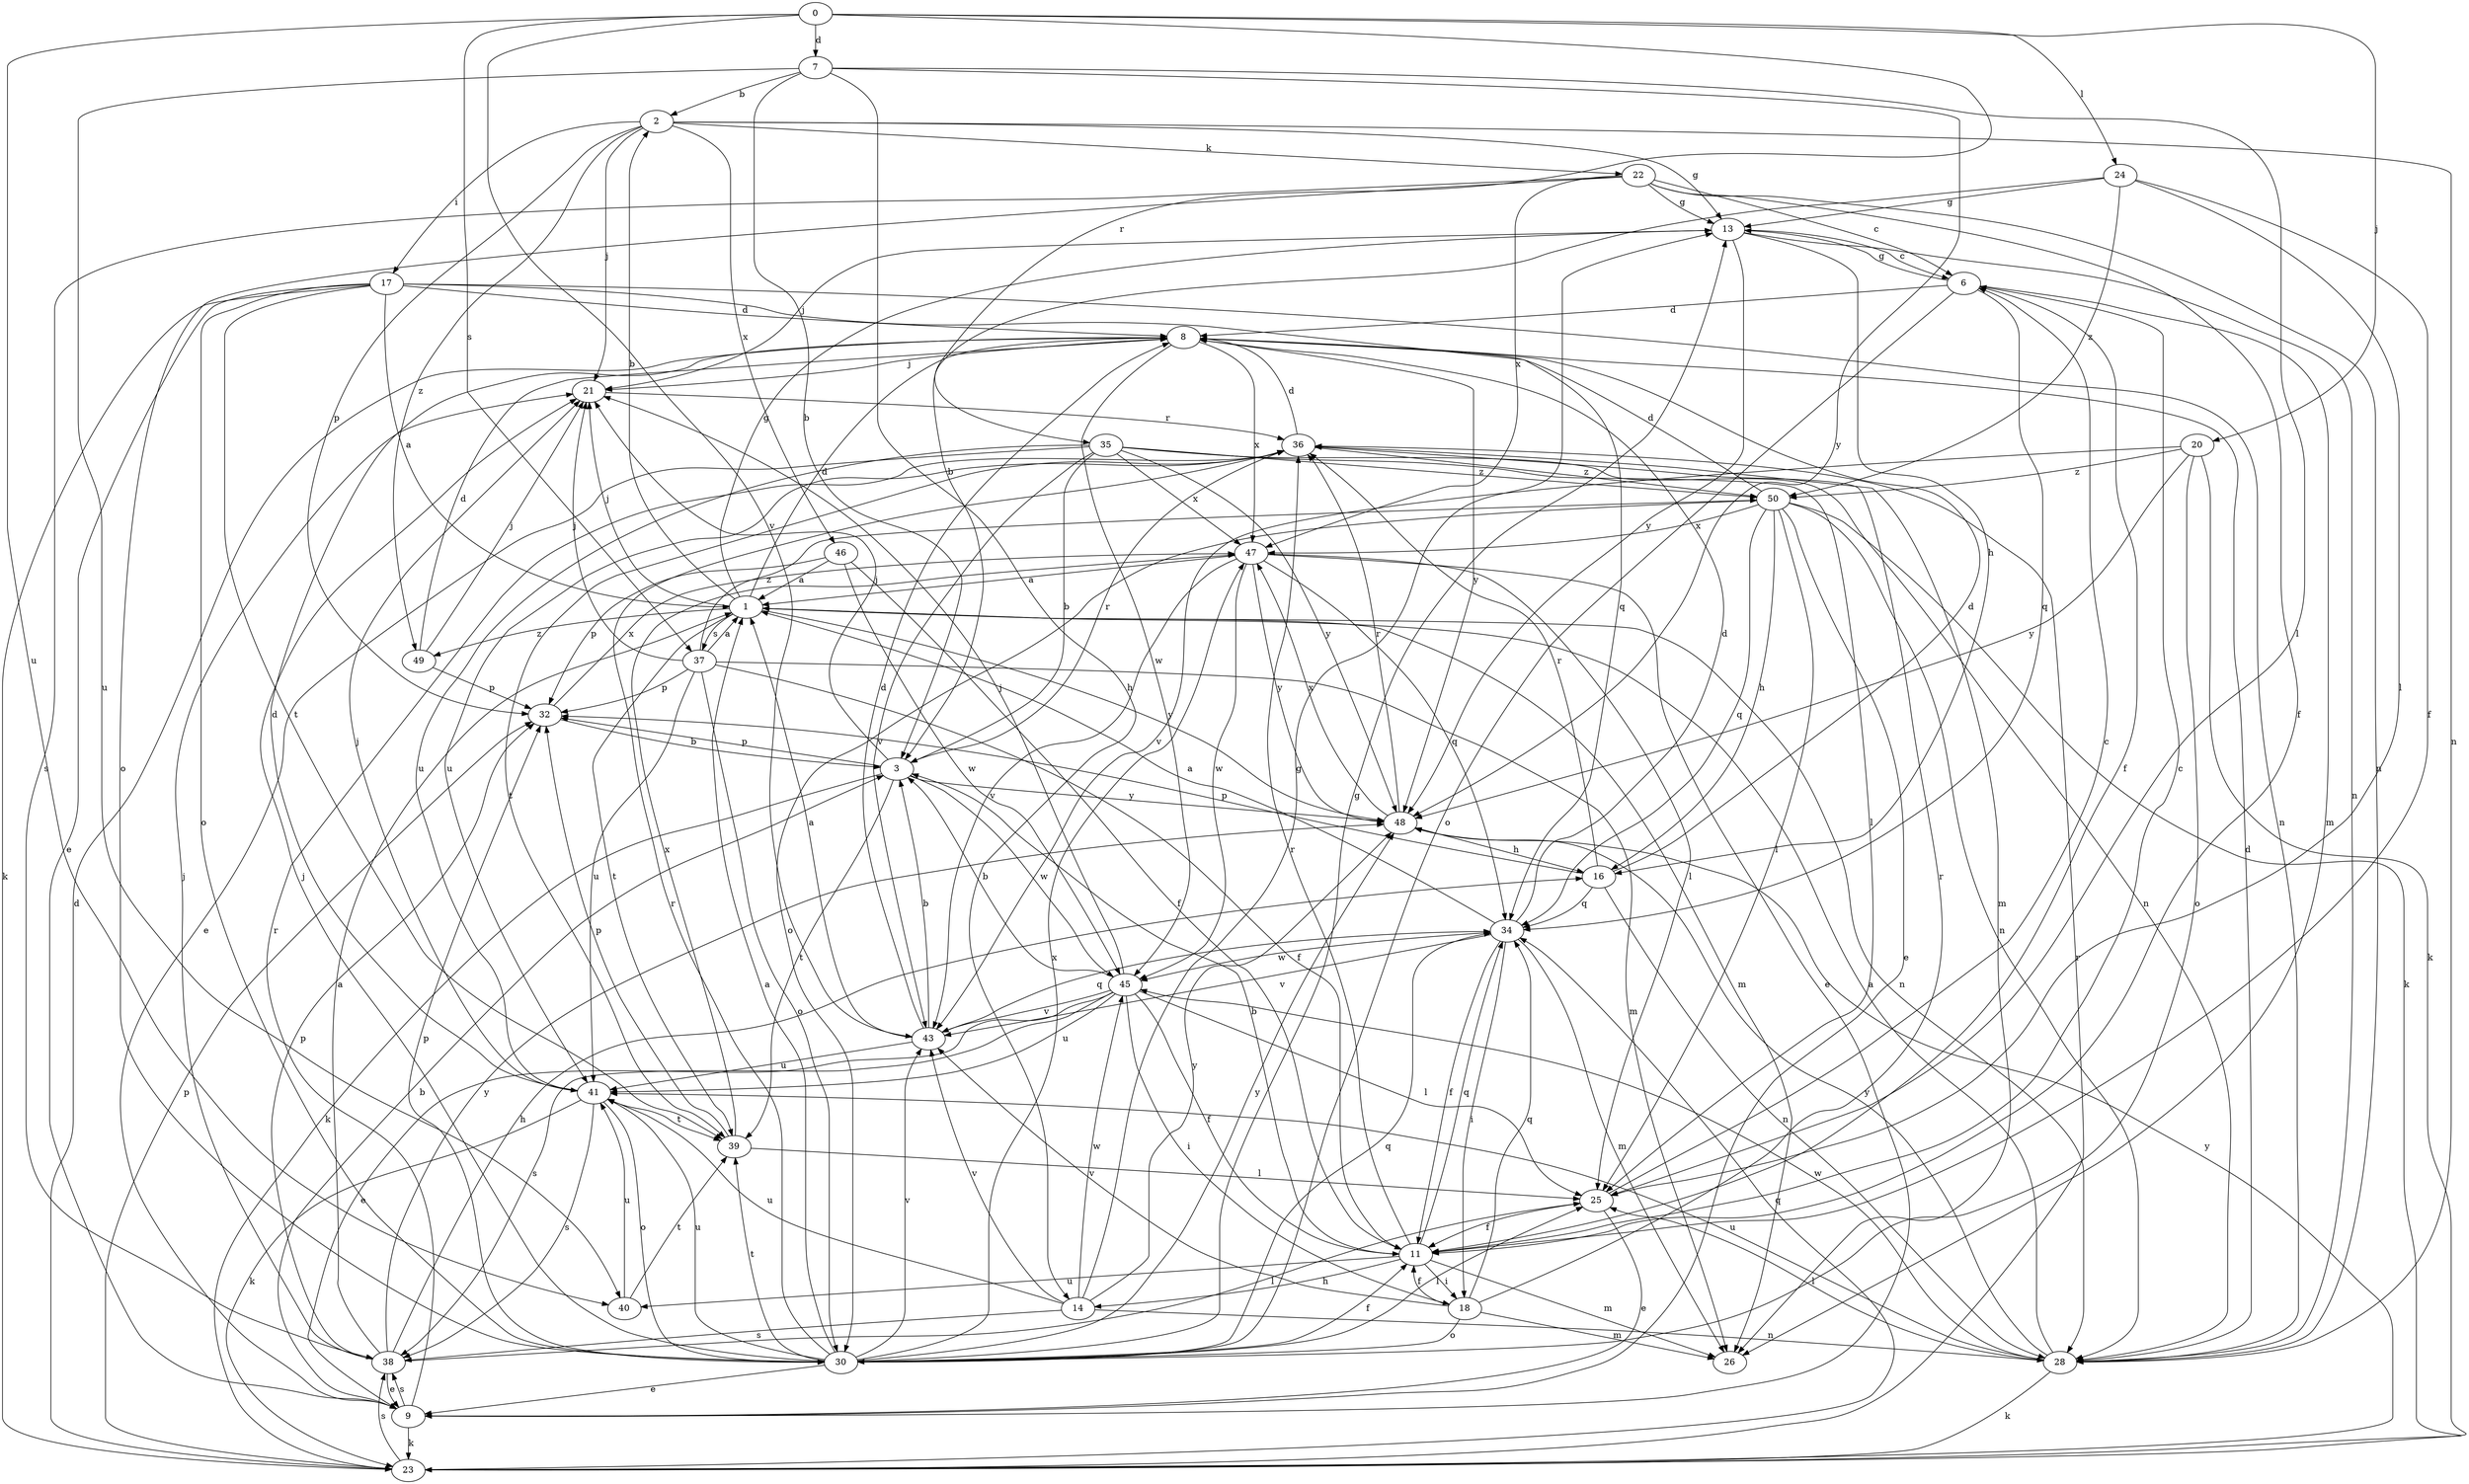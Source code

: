 strict digraph  {
0;
1;
2;
3;
6;
7;
8;
9;
11;
13;
14;
16;
17;
18;
20;
21;
22;
23;
24;
25;
26;
28;
30;
32;
34;
35;
36;
37;
38;
39;
40;
41;
43;
45;
46;
47;
48;
49;
50;
0 -> 7  [label=d];
0 -> 20  [label=j];
0 -> 24  [label=l];
0 -> 35  [label=r];
0 -> 37  [label=s];
0 -> 40  [label=u];
0 -> 43  [label=v];
1 -> 2  [label=b];
1 -> 8  [label=d];
1 -> 13  [label=g];
1 -> 21  [label=j];
1 -> 26  [label=m];
1 -> 28  [label=n];
1 -> 37  [label=s];
1 -> 39  [label=t];
1 -> 48  [label=y];
1 -> 49  [label=z];
2 -> 13  [label=g];
2 -> 17  [label=i];
2 -> 21  [label=j];
2 -> 22  [label=k];
2 -> 28  [label=n];
2 -> 32  [label=p];
2 -> 46  [label=x];
2 -> 49  [label=z];
3 -> 21  [label=j];
3 -> 23  [label=k];
3 -> 32  [label=p];
3 -> 36  [label=r];
3 -> 39  [label=t];
3 -> 45  [label=w];
3 -> 48  [label=y];
6 -> 8  [label=d];
6 -> 11  [label=f];
6 -> 13  [label=g];
6 -> 26  [label=m];
6 -> 30  [label=o];
6 -> 34  [label=q];
7 -> 2  [label=b];
7 -> 3  [label=b];
7 -> 14  [label=h];
7 -> 25  [label=l];
7 -> 40  [label=u];
7 -> 48  [label=y];
8 -> 21  [label=j];
8 -> 45  [label=w];
8 -> 47  [label=x];
8 -> 48  [label=y];
9 -> 3  [label=b];
9 -> 23  [label=k];
9 -> 36  [label=r];
9 -> 38  [label=s];
11 -> 3  [label=b];
11 -> 6  [label=c];
11 -> 14  [label=h];
11 -> 18  [label=i];
11 -> 26  [label=m];
11 -> 34  [label=q];
11 -> 36  [label=r];
11 -> 40  [label=u];
13 -> 6  [label=c];
13 -> 16  [label=h];
13 -> 21  [label=j];
13 -> 28  [label=n];
13 -> 48  [label=y];
14 -> 13  [label=g];
14 -> 28  [label=n];
14 -> 38  [label=s];
14 -> 41  [label=u];
14 -> 43  [label=v];
14 -> 45  [label=w];
14 -> 48  [label=y];
16 -> 8  [label=d];
16 -> 28  [label=n];
16 -> 32  [label=p];
16 -> 34  [label=q];
16 -> 36  [label=r];
17 -> 1  [label=a];
17 -> 8  [label=d];
17 -> 9  [label=e];
17 -> 23  [label=k];
17 -> 28  [label=n];
17 -> 30  [label=o];
17 -> 34  [label=q];
17 -> 39  [label=t];
18 -> 11  [label=f];
18 -> 26  [label=m];
18 -> 30  [label=o];
18 -> 34  [label=q];
18 -> 36  [label=r];
18 -> 43  [label=v];
20 -> 23  [label=k];
20 -> 30  [label=o];
20 -> 43  [label=v];
20 -> 48  [label=y];
20 -> 50  [label=z];
21 -> 36  [label=r];
22 -> 6  [label=c];
22 -> 11  [label=f];
22 -> 13  [label=g];
22 -> 28  [label=n];
22 -> 30  [label=o];
22 -> 38  [label=s];
22 -> 47  [label=x];
23 -> 8  [label=d];
23 -> 32  [label=p];
23 -> 34  [label=q];
23 -> 36  [label=r];
23 -> 38  [label=s];
23 -> 48  [label=y];
24 -> 3  [label=b];
24 -> 11  [label=f];
24 -> 13  [label=g];
24 -> 25  [label=l];
24 -> 50  [label=z];
25 -> 6  [label=c];
25 -> 9  [label=e];
25 -> 11  [label=f];
28 -> 1  [label=a];
28 -> 8  [label=d];
28 -> 23  [label=k];
28 -> 25  [label=l];
28 -> 41  [label=u];
28 -> 45  [label=w];
28 -> 48  [label=y];
30 -> 1  [label=a];
30 -> 9  [label=e];
30 -> 11  [label=f];
30 -> 13  [label=g];
30 -> 21  [label=j];
30 -> 25  [label=l];
30 -> 32  [label=p];
30 -> 34  [label=q];
30 -> 36  [label=r];
30 -> 39  [label=t];
30 -> 41  [label=u];
30 -> 43  [label=v];
30 -> 47  [label=x];
30 -> 48  [label=y];
32 -> 3  [label=b];
32 -> 47  [label=x];
34 -> 1  [label=a];
34 -> 8  [label=d];
34 -> 11  [label=f];
34 -> 18  [label=i];
34 -> 26  [label=m];
34 -> 43  [label=v];
34 -> 45  [label=w];
35 -> 3  [label=b];
35 -> 9  [label=e];
35 -> 25  [label=l];
35 -> 28  [label=n];
35 -> 41  [label=u];
35 -> 43  [label=v];
35 -> 47  [label=x];
35 -> 48  [label=y];
35 -> 50  [label=z];
36 -> 8  [label=d];
36 -> 26  [label=m];
36 -> 39  [label=t];
36 -> 41  [label=u];
36 -> 50  [label=z];
37 -> 1  [label=a];
37 -> 11  [label=f];
37 -> 21  [label=j];
37 -> 26  [label=m];
37 -> 30  [label=o];
37 -> 32  [label=p];
37 -> 41  [label=u];
37 -> 50  [label=z];
38 -> 1  [label=a];
38 -> 9  [label=e];
38 -> 16  [label=h];
38 -> 21  [label=j];
38 -> 25  [label=l];
38 -> 32  [label=p];
38 -> 48  [label=y];
39 -> 25  [label=l];
39 -> 32  [label=p];
39 -> 47  [label=x];
40 -> 39  [label=t];
40 -> 41  [label=u];
41 -> 8  [label=d];
41 -> 21  [label=j];
41 -> 23  [label=k];
41 -> 30  [label=o];
41 -> 38  [label=s];
41 -> 39  [label=t];
43 -> 1  [label=a];
43 -> 3  [label=b];
43 -> 8  [label=d];
43 -> 34  [label=q];
43 -> 41  [label=u];
45 -> 3  [label=b];
45 -> 9  [label=e];
45 -> 11  [label=f];
45 -> 18  [label=i];
45 -> 21  [label=j];
45 -> 25  [label=l];
45 -> 38  [label=s];
45 -> 41  [label=u];
45 -> 43  [label=v];
46 -> 1  [label=a];
46 -> 11  [label=f];
46 -> 32  [label=p];
46 -> 45  [label=w];
47 -> 1  [label=a];
47 -> 9  [label=e];
47 -> 25  [label=l];
47 -> 34  [label=q];
47 -> 43  [label=v];
47 -> 45  [label=w];
47 -> 48  [label=y];
48 -> 16  [label=h];
48 -> 36  [label=r];
48 -> 47  [label=x];
49 -> 8  [label=d];
49 -> 21  [label=j];
49 -> 32  [label=p];
50 -> 8  [label=d];
50 -> 9  [label=e];
50 -> 16  [label=h];
50 -> 23  [label=k];
50 -> 25  [label=l];
50 -> 28  [label=n];
50 -> 30  [label=o];
50 -> 34  [label=q];
50 -> 47  [label=x];
}
